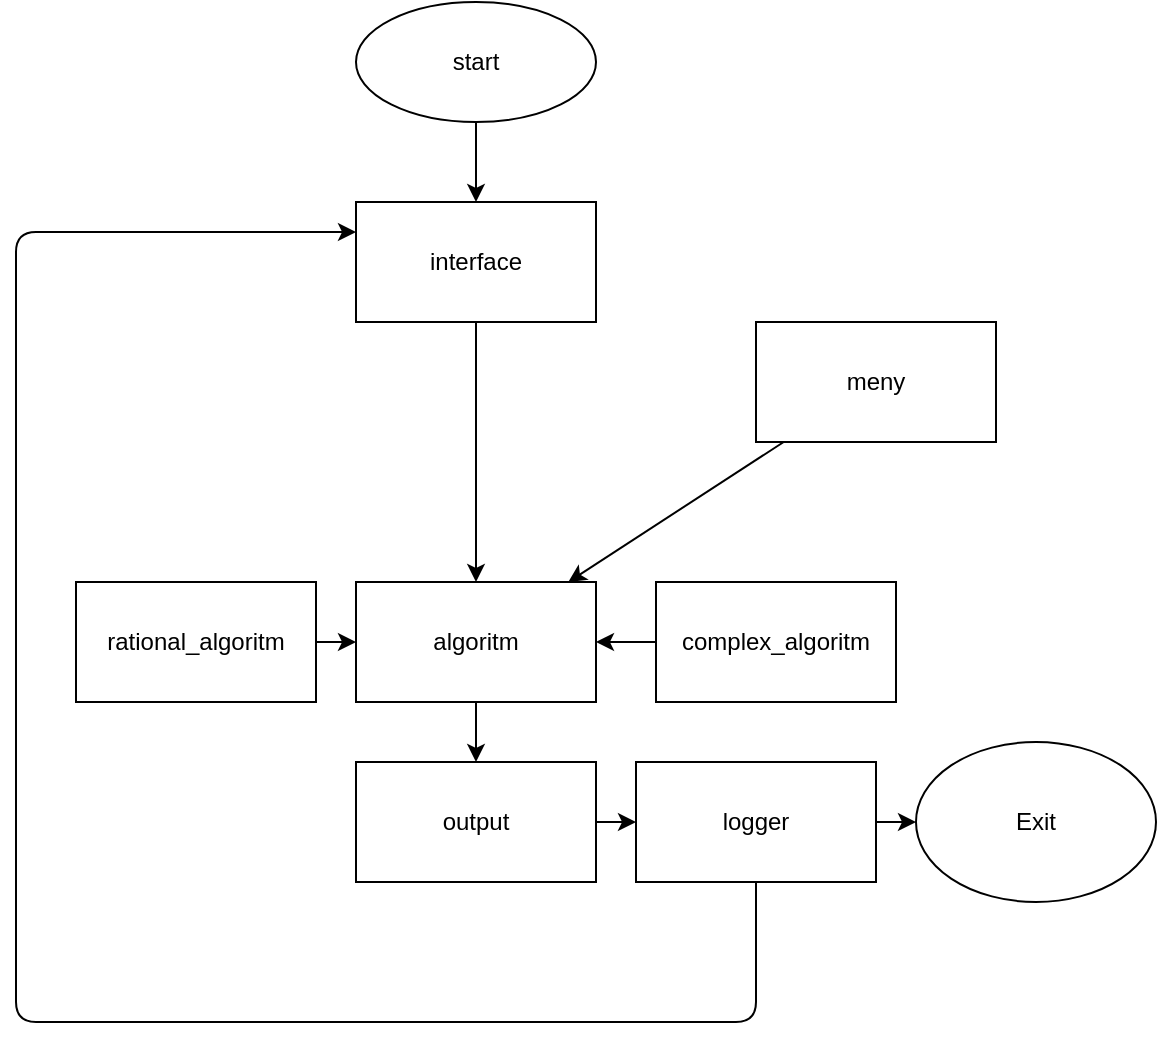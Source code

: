 <mxfile>
    <diagram id="K0buHlSAn1tbFqIHXXMh" name="Страница 1">
        <mxGraphModel dx="1375" dy="533" grid="1" gridSize="10" guides="1" tooltips="1" connect="1" arrows="1" fold="1" page="1" pageScale="1" pageWidth="827" pageHeight="1169" math="0" shadow="0">
            <root>
                <mxCell id="0"/>
                <mxCell id="1" parent="0"/>
                <mxCell id="11" value="" style="edgeStyle=none;html=1;" parent="1" source="2" target="3" edge="1">
                    <mxGeometry relative="1" as="geometry"/>
                </mxCell>
                <mxCell id="2" value="start" style="ellipse;whiteSpace=wrap;html=1;" parent="1" vertex="1">
                    <mxGeometry x="140" y="10" width="120" height="60" as="geometry"/>
                </mxCell>
                <mxCell id="19" style="edgeStyle=none;html=1;" edge="1" parent="1" source="3" target="7">
                    <mxGeometry relative="1" as="geometry"/>
                </mxCell>
                <mxCell id="3" value="interface" style="rounded=0;whiteSpace=wrap;html=1;" parent="1" vertex="1">
                    <mxGeometry x="140" y="110" width="120" height="60" as="geometry"/>
                </mxCell>
                <mxCell id="14" value="" style="edgeStyle=none;html=1;" parent="1" source="4" target="7" edge="1">
                    <mxGeometry relative="1" as="geometry"/>
                </mxCell>
                <mxCell id="4" value="rational_algoritm" style="rounded=0;whiteSpace=wrap;html=1;" parent="1" vertex="1">
                    <mxGeometry y="300" width="120" height="60" as="geometry"/>
                </mxCell>
                <mxCell id="13" value="" style="edgeStyle=none;html=1;" parent="1" source="5" target="7" edge="1">
                    <mxGeometry relative="1" as="geometry"/>
                </mxCell>
                <mxCell id="5" value="meny" style="rounded=0;whiteSpace=wrap;html=1;" parent="1" vertex="1">
                    <mxGeometry x="340" y="170" width="120" height="60" as="geometry"/>
                </mxCell>
                <mxCell id="15" value="" style="edgeStyle=none;html=1;" parent="1" source="6" target="7" edge="1">
                    <mxGeometry relative="1" as="geometry"/>
                </mxCell>
                <mxCell id="6" value="complex_algoritm" style="rounded=0;whiteSpace=wrap;html=1;" parent="1" vertex="1">
                    <mxGeometry x="290" y="300" width="120" height="60" as="geometry"/>
                </mxCell>
                <mxCell id="16" value="" style="edgeStyle=none;html=1;" parent="1" source="7" target="8" edge="1">
                    <mxGeometry relative="1" as="geometry"/>
                </mxCell>
                <mxCell id="7" value="algoritm" style="rounded=0;whiteSpace=wrap;html=1;" parent="1" vertex="1">
                    <mxGeometry x="140" y="300" width="120" height="60" as="geometry"/>
                </mxCell>
                <mxCell id="17" value="" style="edgeStyle=none;html=1;" parent="1" source="8" target="9" edge="1">
                    <mxGeometry relative="1" as="geometry"/>
                </mxCell>
                <mxCell id="8" value="output" style="rounded=0;whiteSpace=wrap;html=1;" parent="1" vertex="1">
                    <mxGeometry x="140" y="390" width="120" height="60" as="geometry"/>
                </mxCell>
                <mxCell id="18" value="" style="edgeStyle=none;html=1;" parent="1" source="9" target="10" edge="1">
                    <mxGeometry relative="1" as="geometry"/>
                </mxCell>
                <mxCell id="20" style="edgeStyle=none;html=1;entryX=0;entryY=0.25;entryDx=0;entryDy=0;" edge="1" parent="1" source="9" target="3">
                    <mxGeometry relative="1" as="geometry">
                        <Array as="points">
                            <mxPoint x="340" y="520"/>
                            <mxPoint x="-30" y="520"/>
                            <mxPoint x="-30" y="200"/>
                            <mxPoint x="-30" y="125"/>
                        </Array>
                    </mxGeometry>
                </mxCell>
                <mxCell id="9" value="logger" style="rounded=0;whiteSpace=wrap;html=1;" parent="1" vertex="1">
                    <mxGeometry x="280" y="390" width="120" height="60" as="geometry"/>
                </mxCell>
                <mxCell id="10" value="Exit" style="ellipse;whiteSpace=wrap;html=1;" parent="1" vertex="1">
                    <mxGeometry x="420" y="380" width="120" height="80" as="geometry"/>
                </mxCell>
            </root>
        </mxGraphModel>
    </diagram>
</mxfile>